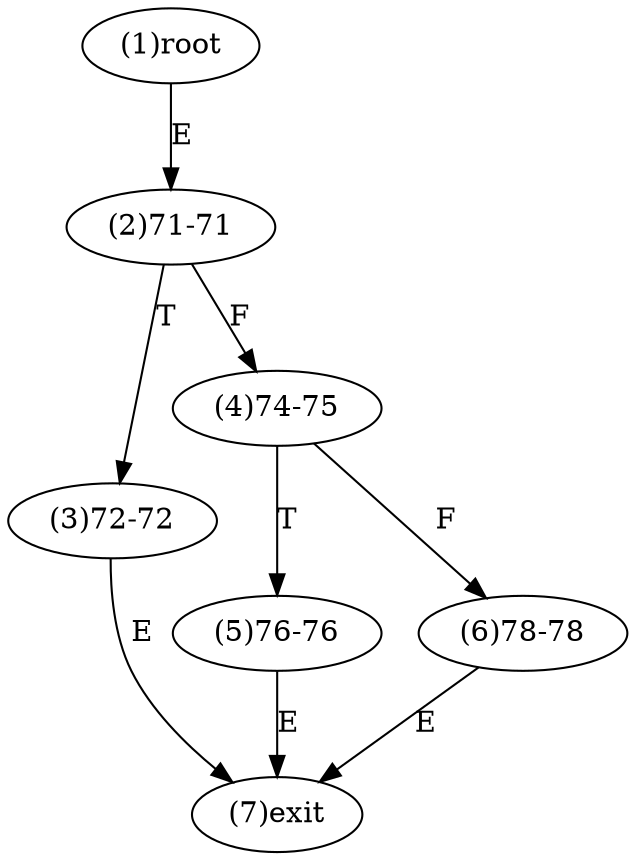 digraph "" { 
1[ label="(1)root"];
2[ label="(2)71-71"];
3[ label="(3)72-72"];
4[ label="(4)74-75"];
5[ label="(5)76-76"];
6[ label="(6)78-78"];
7[ label="(7)exit"];
1->2[ label="E"];
2->4[ label="F"];
2->3[ label="T"];
3->7[ label="E"];
4->6[ label="F"];
4->5[ label="T"];
5->7[ label="E"];
6->7[ label="E"];
}